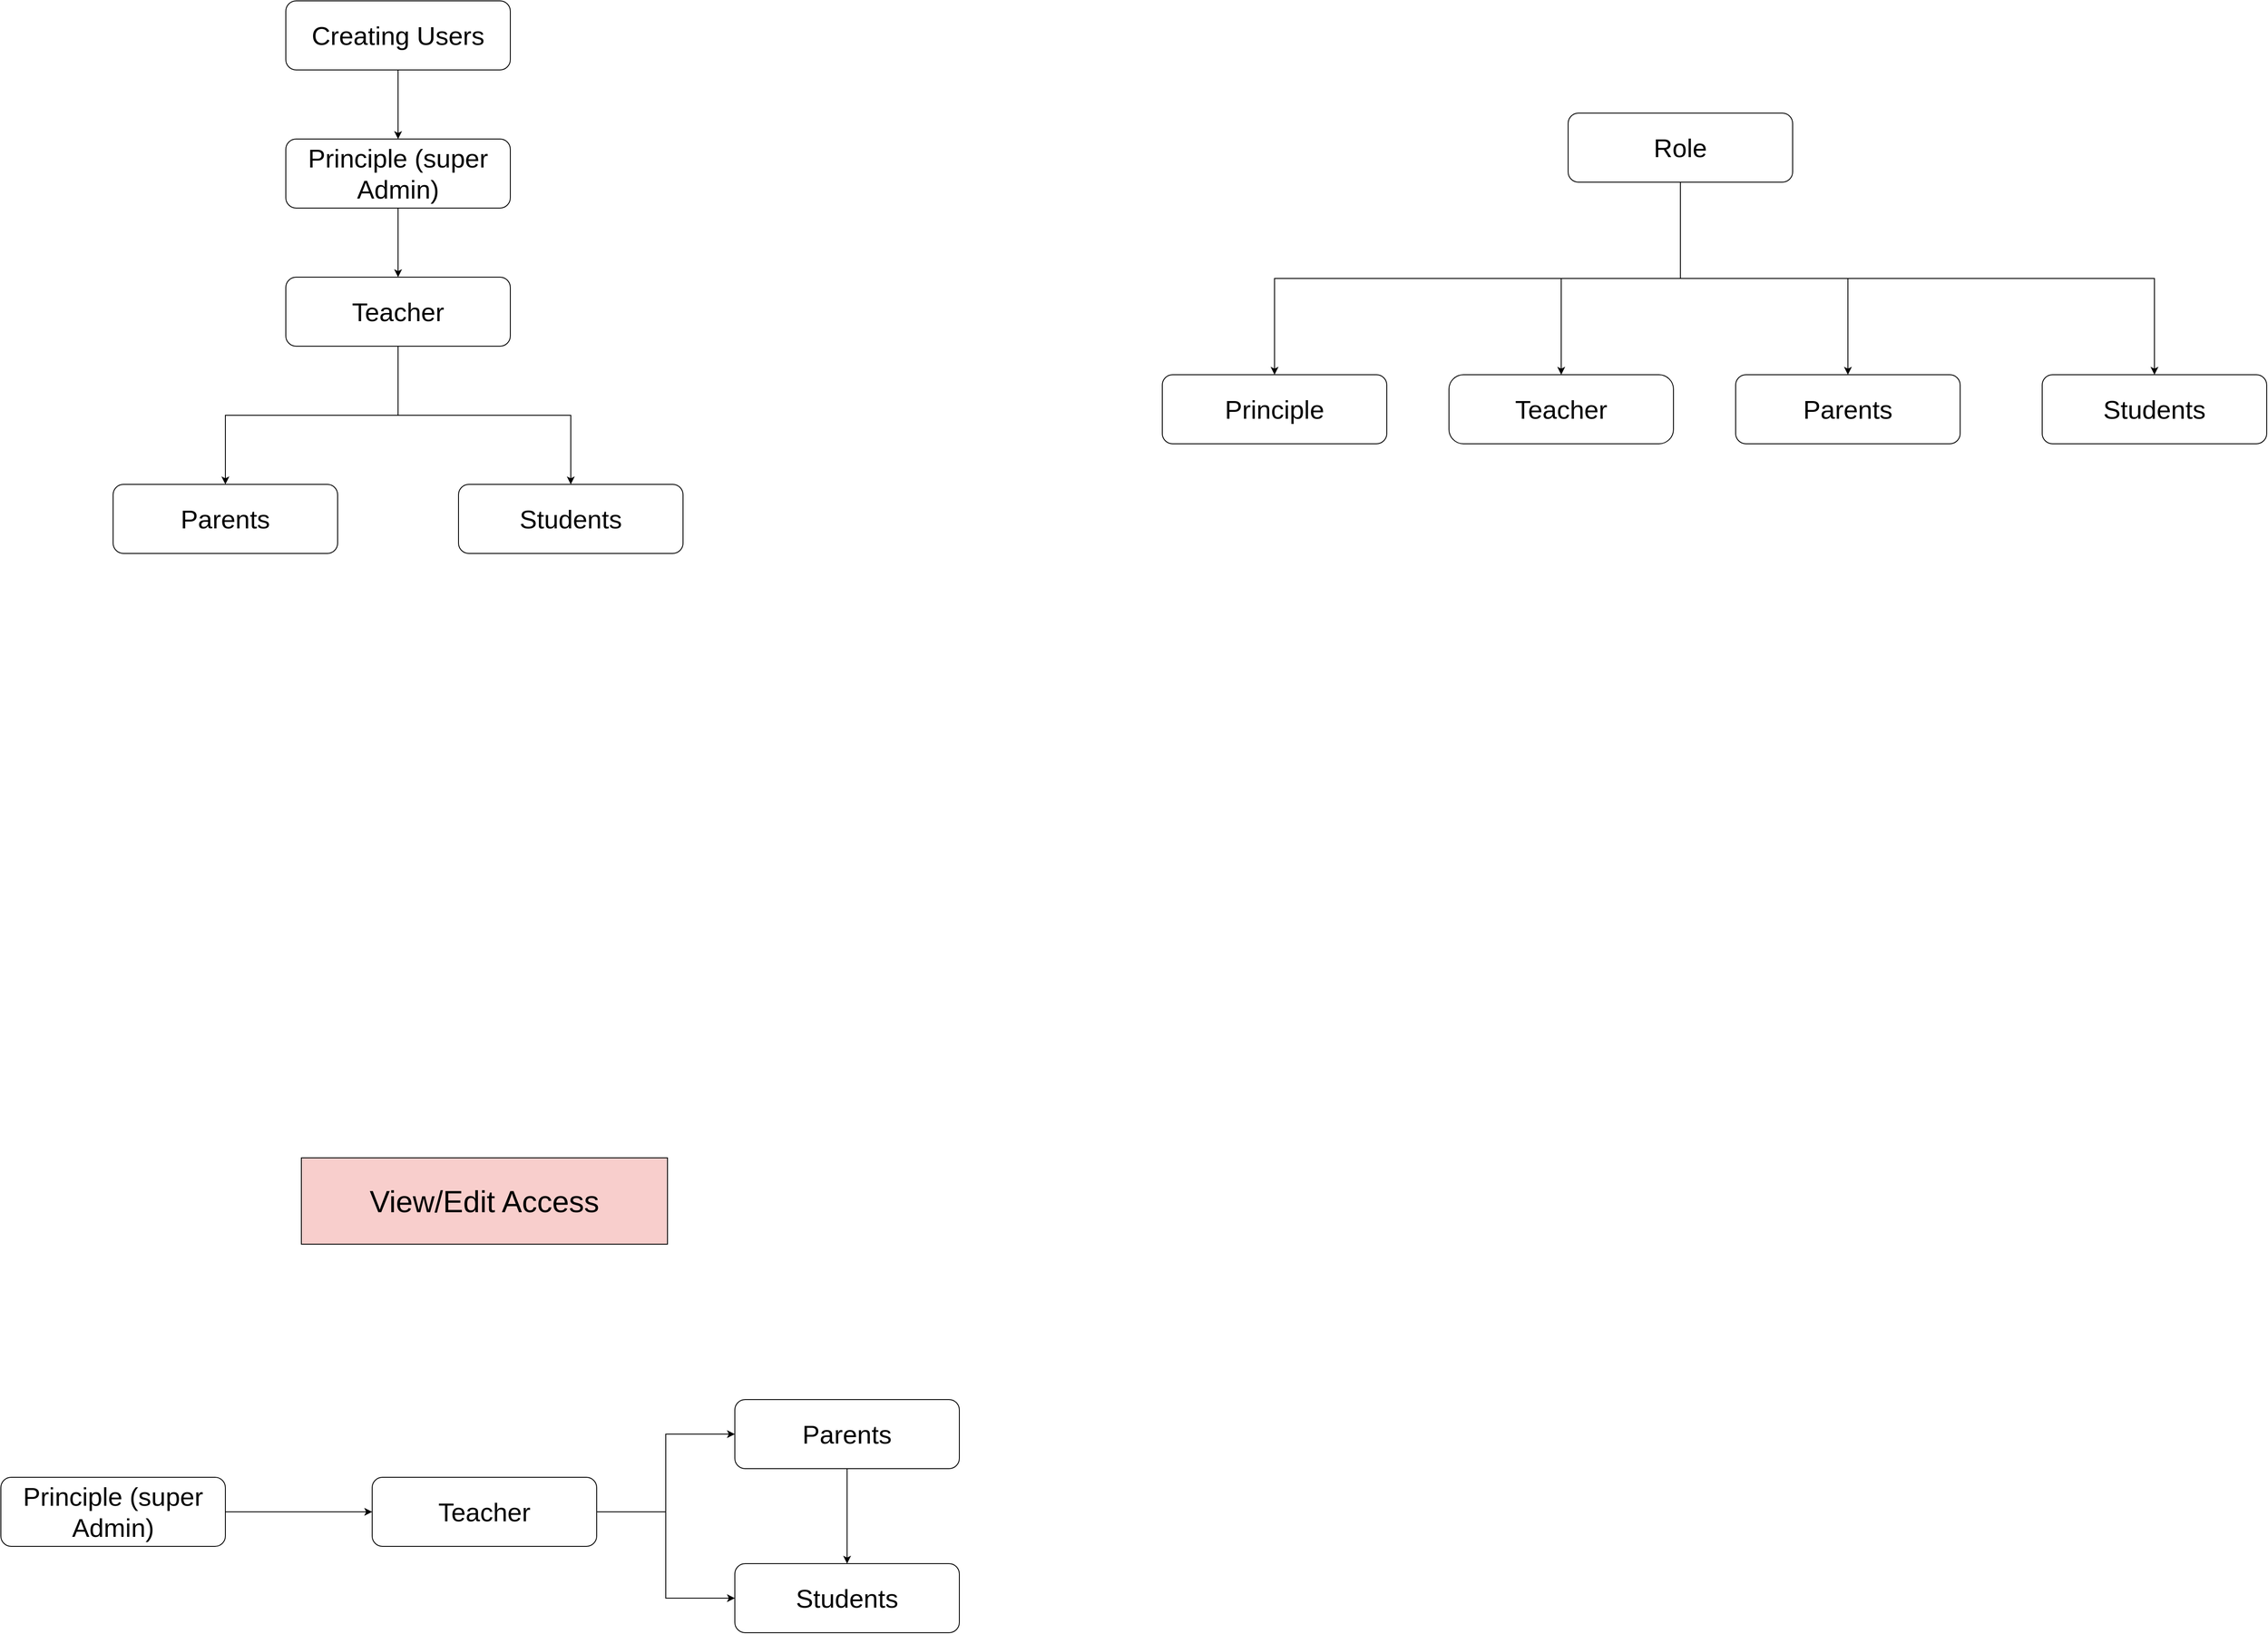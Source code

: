 <mxfile version="26.0.16">
  <diagram id="07fea595-8f29-1299-0266-81d95cde20df" name="Page-1">
    <mxGraphModel dx="5609" dy="2924" grid="0" gridSize="10" guides="1" tooltips="1" connect="1" arrows="1" fold="1" page="1" pageScale="1" pageWidth="1169" pageHeight="827" background="#FFFFFF" math="0" shadow="0">
      <root>
        <mxCell id="0" />
        <mxCell id="1" parent="0" />
        <mxCell id="ybbRhMfubBqCdi30oxEX-263" style="edgeStyle=orthogonalEdgeStyle;rounded=0;orthogonalLoop=1;jettySize=auto;html=1;exitX=0.5;exitY=1;exitDx=0;exitDy=0;entryX=0.5;entryY=0;entryDx=0;entryDy=0;" edge="1" parent="1" source="ybbRhMfubBqCdi30oxEX-217" target="ybbRhMfubBqCdi30oxEX-218">
          <mxGeometry relative="1" as="geometry" />
        </mxCell>
        <mxCell id="ybbRhMfubBqCdi30oxEX-264" style="edgeStyle=orthogonalEdgeStyle;rounded=0;orthogonalLoop=1;jettySize=auto;html=1;exitX=0.5;exitY=1;exitDx=0;exitDy=0;entryX=0.5;entryY=0;entryDx=0;entryDy=0;" edge="1" parent="1" source="ybbRhMfubBqCdi30oxEX-217" target="ybbRhMfubBqCdi30oxEX-219">
          <mxGeometry relative="1" as="geometry" />
        </mxCell>
        <mxCell id="ybbRhMfubBqCdi30oxEX-265" style="edgeStyle=orthogonalEdgeStyle;rounded=0;orthogonalLoop=1;jettySize=auto;html=1;exitX=0.5;exitY=1;exitDx=0;exitDy=0;" edge="1" parent="1" source="ybbRhMfubBqCdi30oxEX-217" target="ybbRhMfubBqCdi30oxEX-220">
          <mxGeometry relative="1" as="geometry" />
        </mxCell>
        <mxCell id="ybbRhMfubBqCdi30oxEX-266" style="edgeStyle=orthogonalEdgeStyle;rounded=0;orthogonalLoop=1;jettySize=auto;html=1;exitX=0.5;exitY=1;exitDx=0;exitDy=0;entryX=0.5;entryY=0;entryDx=0;entryDy=0;" edge="1" parent="1" source="ybbRhMfubBqCdi30oxEX-217" target="ybbRhMfubBqCdi30oxEX-221">
          <mxGeometry relative="1" as="geometry" />
        </mxCell>
        <mxCell id="ybbRhMfubBqCdi30oxEX-217" value="&lt;font style=&quot;font-size: 30px;&quot;&gt;Role&lt;/font&gt;" style="rounded=1;whiteSpace=wrap;html=1;" vertex="1" parent="1">
          <mxGeometry x="675" y="-270" width="260" height="80" as="geometry" />
        </mxCell>
        <mxCell id="ybbRhMfubBqCdi30oxEX-218" value="&lt;span style=&quot;font-size: 30px;&quot;&gt;Principle&lt;/span&gt;" style="rounded=1;whiteSpace=wrap;html=1;" vertex="1" parent="1">
          <mxGeometry x="205" y="33" width="260" height="80" as="geometry" />
        </mxCell>
        <mxCell id="ybbRhMfubBqCdi30oxEX-219" value="&lt;span style=&quot;font-size: 30px;&quot;&gt;Teacher&lt;/span&gt;" style="rounded=1;whiteSpace=wrap;html=1;arcSize=21;" vertex="1" parent="1">
          <mxGeometry x="537" y="33" width="260" height="80" as="geometry" />
        </mxCell>
        <mxCell id="ybbRhMfubBqCdi30oxEX-220" value="&lt;span style=&quot;font-size: 30px;&quot;&gt;Parents&lt;/span&gt;" style="rounded=1;whiteSpace=wrap;html=1;" vertex="1" parent="1">
          <mxGeometry x="869" y="33" width="260" height="80" as="geometry" />
        </mxCell>
        <mxCell id="ybbRhMfubBqCdi30oxEX-221" value="&lt;span style=&quot;font-size: 30px;&quot;&gt;Students&lt;/span&gt;" style="rounded=1;whiteSpace=wrap;html=1;" vertex="1" parent="1">
          <mxGeometry x="1224" y="33" width="260" height="80" as="geometry" />
        </mxCell>
        <mxCell id="ybbRhMfubBqCdi30oxEX-233" style="edgeStyle=orthogonalEdgeStyle;rounded=0;orthogonalLoop=1;jettySize=auto;html=1;exitX=0.5;exitY=1;exitDx=0;exitDy=0;" edge="1" parent="1" source="ybbRhMfubBqCdi30oxEX-228" target="ybbRhMfubBqCdi30oxEX-229">
          <mxGeometry relative="1" as="geometry" />
        </mxCell>
        <mxCell id="ybbRhMfubBqCdi30oxEX-228" value="&lt;span style=&quot;font-size: 30px;&quot;&gt;Creating Users&lt;/span&gt;" style="rounded=1;whiteSpace=wrap;html=1;" vertex="1" parent="1">
          <mxGeometry x="-810" y="-400" width="260" height="80" as="geometry" />
        </mxCell>
        <mxCell id="ybbRhMfubBqCdi30oxEX-234" style="edgeStyle=orthogonalEdgeStyle;rounded=0;orthogonalLoop=1;jettySize=auto;html=1;exitX=0.5;exitY=1;exitDx=0;exitDy=0;entryX=0.5;entryY=0;entryDx=0;entryDy=0;" edge="1" parent="1" source="ybbRhMfubBqCdi30oxEX-229" target="ybbRhMfubBqCdi30oxEX-232">
          <mxGeometry relative="1" as="geometry" />
        </mxCell>
        <mxCell id="ybbRhMfubBqCdi30oxEX-229" value="&lt;span style=&quot;font-size: 30px;&quot;&gt;Principle (super Admin)&lt;/span&gt;" style="rounded=1;whiteSpace=wrap;html=1;" vertex="1" parent="1">
          <mxGeometry x="-810" y="-240" width="260" height="80" as="geometry" />
        </mxCell>
        <mxCell id="ybbRhMfubBqCdi30oxEX-237" style="edgeStyle=orthogonalEdgeStyle;rounded=0;orthogonalLoop=1;jettySize=auto;html=1;exitX=0.5;exitY=1;exitDx=0;exitDy=0;entryX=0.5;entryY=0;entryDx=0;entryDy=0;" edge="1" parent="1" source="ybbRhMfubBqCdi30oxEX-232" target="ybbRhMfubBqCdi30oxEX-235">
          <mxGeometry relative="1" as="geometry" />
        </mxCell>
        <mxCell id="ybbRhMfubBqCdi30oxEX-241" style="edgeStyle=orthogonalEdgeStyle;rounded=0;orthogonalLoop=1;jettySize=auto;html=1;exitX=0.5;exitY=1;exitDx=0;exitDy=0;entryX=0.5;entryY=0;entryDx=0;entryDy=0;" edge="1" parent="1" source="ybbRhMfubBqCdi30oxEX-232" target="ybbRhMfubBqCdi30oxEX-236">
          <mxGeometry relative="1" as="geometry" />
        </mxCell>
        <mxCell id="ybbRhMfubBqCdi30oxEX-232" value="&lt;span style=&quot;font-size: 30px;&quot;&gt;Teacher&lt;/span&gt;" style="rounded=1;whiteSpace=wrap;html=1;" vertex="1" parent="1">
          <mxGeometry x="-810" y="-80" width="260" height="80" as="geometry" />
        </mxCell>
        <mxCell id="ybbRhMfubBqCdi30oxEX-235" value="&lt;span style=&quot;font-size: 30px;&quot;&gt;Parents&lt;/span&gt;" style="rounded=1;whiteSpace=wrap;html=1;" vertex="1" parent="1">
          <mxGeometry x="-1010" y="160" width="260" height="80" as="geometry" />
        </mxCell>
        <mxCell id="ybbRhMfubBqCdi30oxEX-236" value="&lt;span style=&quot;font-size: 30px;&quot;&gt;Students&lt;/span&gt;" style="rounded=1;whiteSpace=wrap;html=1;" vertex="1" parent="1">
          <mxGeometry x="-610" y="160" width="260" height="80" as="geometry" />
        </mxCell>
        <mxCell id="ybbRhMfubBqCdi30oxEX-246" style="edgeStyle=orthogonalEdgeStyle;rounded=0;orthogonalLoop=1;jettySize=auto;html=1;exitX=1;exitY=0.5;exitDx=0;exitDy=0;entryX=0;entryY=0.5;entryDx=0;entryDy=0;" edge="1" parent="1" source="ybbRhMfubBqCdi30oxEX-243" target="ybbRhMfubBqCdi30oxEX-245">
          <mxGeometry relative="1" as="geometry" />
        </mxCell>
        <mxCell id="ybbRhMfubBqCdi30oxEX-243" value="&lt;span style=&quot;font-size: 30px;&quot;&gt;Principle (super Admin)&lt;/span&gt;" style="rounded=1;whiteSpace=wrap;html=1;" vertex="1" parent="1">
          <mxGeometry x="-1140" y="1310" width="260" height="80" as="geometry" />
        </mxCell>
        <mxCell id="ybbRhMfubBqCdi30oxEX-251" style="edgeStyle=orthogonalEdgeStyle;rounded=0;orthogonalLoop=1;jettySize=auto;html=1;exitX=1;exitY=0.5;exitDx=0;exitDy=0;entryX=0;entryY=0.5;entryDx=0;entryDy=0;" edge="1" parent="1" source="ybbRhMfubBqCdi30oxEX-245" target="ybbRhMfubBqCdi30oxEX-247">
          <mxGeometry relative="1" as="geometry" />
        </mxCell>
        <mxCell id="ybbRhMfubBqCdi30oxEX-252" style="edgeStyle=orthogonalEdgeStyle;rounded=0;orthogonalLoop=1;jettySize=auto;html=1;exitX=1;exitY=0.5;exitDx=0;exitDy=0;entryX=0;entryY=0.5;entryDx=0;entryDy=0;" edge="1" parent="1" source="ybbRhMfubBqCdi30oxEX-245" target="ybbRhMfubBqCdi30oxEX-248">
          <mxGeometry relative="1" as="geometry" />
        </mxCell>
        <mxCell id="ybbRhMfubBqCdi30oxEX-245" value="&lt;span style=&quot;font-size: 30px;&quot;&gt;Teacher&lt;/span&gt;" style="rounded=1;whiteSpace=wrap;html=1;" vertex="1" parent="1">
          <mxGeometry x="-710" y="1310" width="260" height="80" as="geometry" />
        </mxCell>
        <mxCell id="ybbRhMfubBqCdi30oxEX-262" style="edgeStyle=orthogonalEdgeStyle;rounded=0;orthogonalLoop=1;jettySize=auto;html=1;exitX=0.5;exitY=1;exitDx=0;exitDy=0;entryX=0.5;entryY=0;entryDx=0;entryDy=0;" edge="1" parent="1" source="ybbRhMfubBqCdi30oxEX-247" target="ybbRhMfubBqCdi30oxEX-248">
          <mxGeometry relative="1" as="geometry" />
        </mxCell>
        <mxCell id="ybbRhMfubBqCdi30oxEX-247" value="&lt;span style=&quot;font-size: 30px;&quot;&gt;Parents&lt;/span&gt;" style="rounded=1;whiteSpace=wrap;html=1;" vertex="1" parent="1">
          <mxGeometry x="-290" y="1220" width="260" height="80" as="geometry" />
        </mxCell>
        <mxCell id="ybbRhMfubBqCdi30oxEX-248" value="&lt;span style=&quot;font-size: 30px;&quot;&gt;Students&lt;/span&gt;" style="rounded=1;whiteSpace=wrap;html=1;" vertex="1" parent="1">
          <mxGeometry x="-290" y="1410" width="260" height="80" as="geometry" />
        </mxCell>
        <mxCell id="ybbRhMfubBqCdi30oxEX-254" value="&lt;font style=&quot;font-size: 35px;&quot;&gt;View/Edit Access&lt;/font&gt;" style="text;html=1;align=center;verticalAlign=middle;whiteSpace=wrap;rounded=0;strokeWidth=1;fillColor=#f8cecc;strokeColor=default;" vertex="1" parent="1">
          <mxGeometry x="-792" y="940" width="424" height="100" as="geometry" />
        </mxCell>
      </root>
    </mxGraphModel>
  </diagram>
</mxfile>
